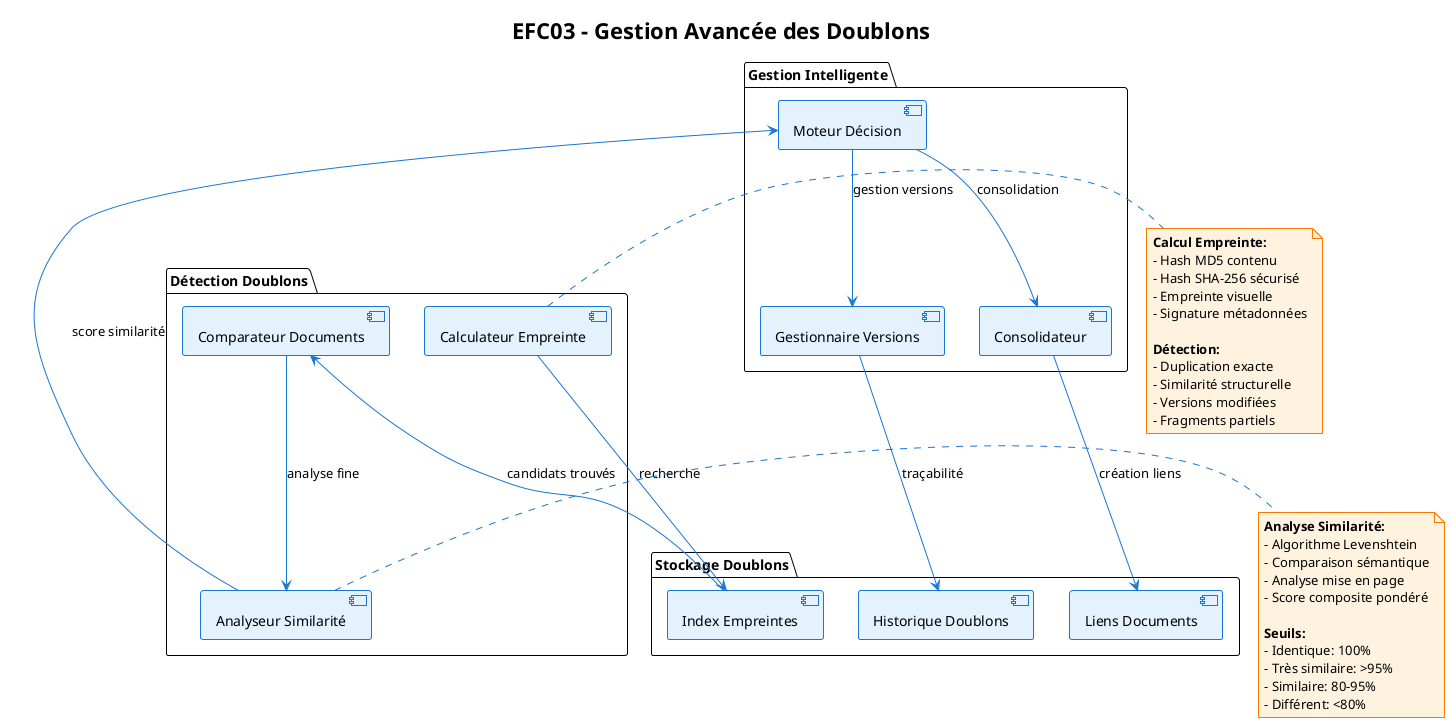 @startuml EFC03_GestionDoublons
!theme plain
skinparam backgroundColor #FFFFFF
skinparam class {
    BackgroundColor #E3F2FD
    BorderColor #1976D2
    ArrowColor #1976D2
}
skinparam component {
    BackgroundColor #E3F2FD
    BorderColor #1976D2
}
skinparam note {
    BackgroundColor #FFF3E0
    BorderColor #F57C00
}

title EFC03 - Gestion Avancée des Doublons

package "Détection Doublons" {
  component [Calculateur Empreinte] as Empreinte
  component [Comparateur Documents] as Comparateur
  component [Analyseur Similarité] as Similarite
}

package "Gestion Intelligente" {
  component [Moteur Décision] as Decision
  component [Consolidateur] as Consolid
  component [Gestionnaire Versions] as Versions
}

package "Stockage Doublons" {
  database [Index Empreintes] as IndexEmpr
  database [Liens Documents] as Liens
  database [Historique Doublons] as Historique
}

' Flux de traitement
Empreinte --> IndexEmpr : recherche
IndexEmpr --> Comparateur : candidats trouvés
Comparateur --> Similarite : analyse fine
Similarite --> Decision : score similarité
Decision --> Consolid : consolidation
Decision --> Versions : gestion versions
Consolid --> Liens : création liens
Versions --> Historique : traçabilité

note right of Empreinte
**Calcul Empreinte:**
- Hash MD5 contenu
- Hash SHA-256 sécurisé
- Empreinte visuelle
- Signature métadonnées

**Détection:**
- Duplication exacte
- Similarité structurelle
- Versions modifiées
- Fragments partiels
end note

note right of Similarite
**Analyse Similarité:**
- Algorithme Levenshtein
- Comparaison sémantique
- Analyse mise en page
- Score composite pondéré

**Seuils:**
- Identique: 100%
- Très similaire: >95%
- Similaire: 80-95%
- Différent: <80%
end note

@enduml
skinparam actorStyle awesome
skinparam usecase {
  ArrowColor #1976D2
  BorderColor #1976D2
}
left to right direction

title EFC03 - Archivage et gestion du cycle de vie des courriers

actor "Utilisateur" as U
actor "Administrateur" as ADM

rectangle "Archivage" {
  usecase "Archivage structuré\n(client, date, type...)" as UC10
  usecase "Recherche multicritères\n(métadonnées, mots-clés)" as UC11
  usecase "Journalisation des actions\n(tracabilité complète)" as UC12
  usecase "Durée de conservation\nselon type de document" as UC13
  usecase "Purge automatique\nou archivage long terme" as UC14
  usecase "Notification d’expiration" as UC15
}

U --> UC10
U --> UC11

ADM --> UC12
ADM --> UC13
ADM --> UC14
ADM --> UC15

' ========================================
' NOTES EXPLICATIVES
' ========================================
note top of UC10 : Archivage organisé par client, date, type de document
note right of UC11 : Recherche avancée sur toutes les métadonnées
note left of UC12 : Traçabilité complète des opérations d’archivage
note bottom of UC13 : Conservation conforme à la réglementation
note top of UC14 : Purge automatique ou archivage longue durée
note right of UC15 : Notification avant expiration des documents

@enduml
